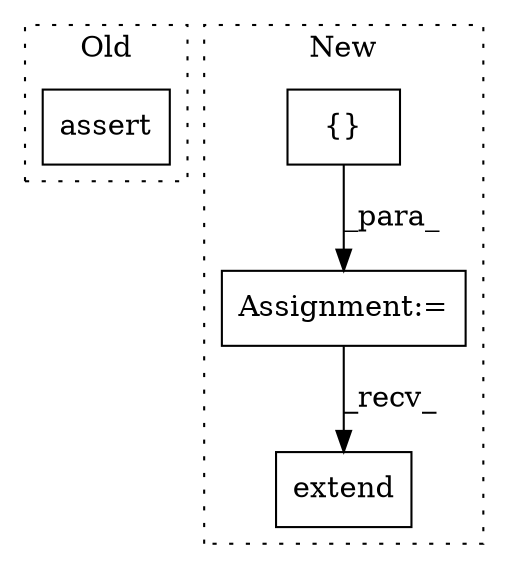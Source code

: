 digraph G {
subgraph cluster0 {
1 [label="assert" a="6" s="81784" l="7" shape="box"];
label = "Old";
style="dotted";
}
subgraph cluster1 {
2 [label="extend" a="32" s="81818,81887" l="7,1" shape="box"];
3 [label="Assignment:=" a="7" s="81706" l="1" shape="box"];
4 [label="{}" a="4" s="81716" l="2" shape="box"];
label = "New";
style="dotted";
}
3 -> 2 [label="_recv_"];
4 -> 3 [label="_para_"];
}